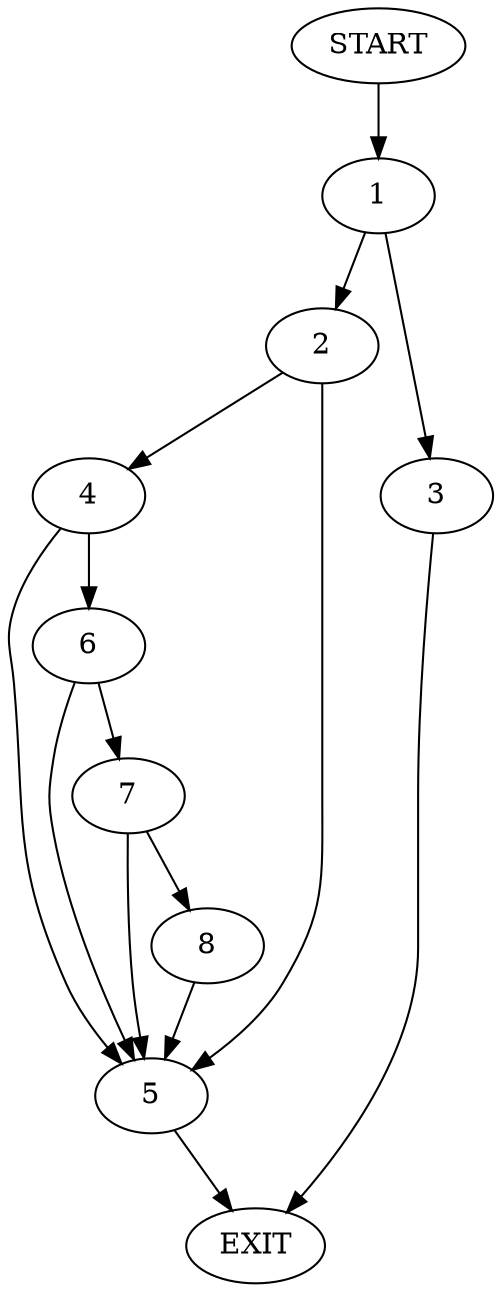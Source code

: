 digraph {
0 [label="START"]
9 [label="EXIT"]
0 -> 1
1 -> 2
1 -> 3
2 -> 4
2 -> 5
3 -> 9
4 -> 6
4 -> 5
5 -> 9
6 -> 7
6 -> 5
7 -> 8
7 -> 5
8 -> 5
}
